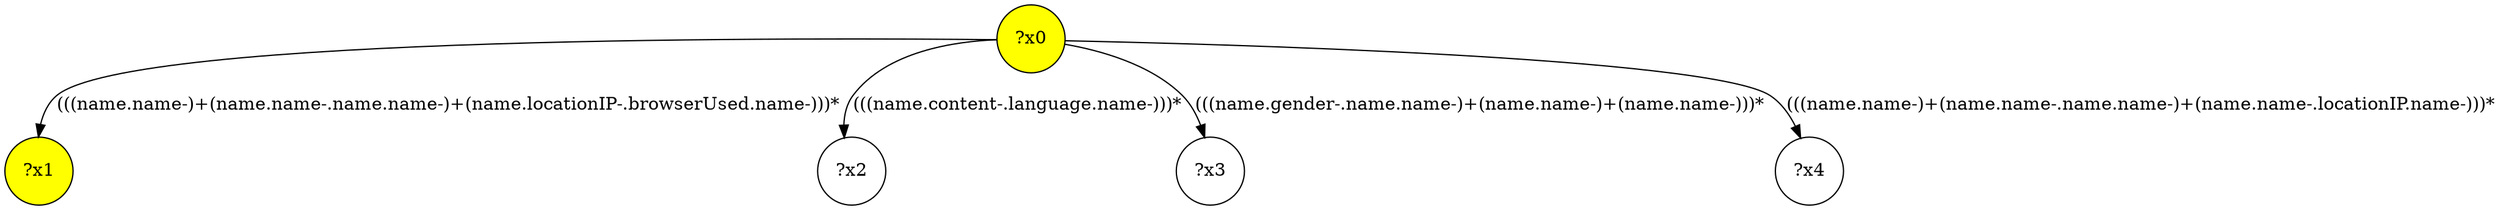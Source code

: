 digraph g {
	x0 [fillcolor="yellow", style="filled," shape=circle, label="?x0"];
	x1 [fillcolor="yellow", style="filled," shape=circle, label="?x1"];
	x0 -> x1 [label="(((name.name-)+(name.name-.name.name-)+(name.locationIP-.browserUsed.name-)))*"];
	x2 [shape=circle, label="?x2"];
	x0 -> x2 [label="(((name.content-.language.name-)))*"];
	x3 [shape=circle, label="?x3"];
	x0 -> x3 [label="(((name.gender-.name.name-)+(name.name-)+(name.name-)))*"];
	x4 [shape=circle, label="?x4"];
	x0 -> x4 [label="(((name.name-)+(name.name-.name.name-)+(name.name-.locationIP.name-)))*"];
}
